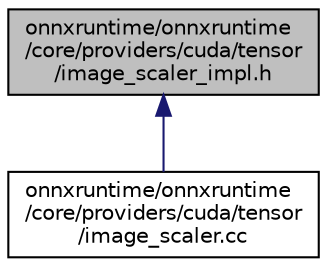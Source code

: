 digraph "onnxruntime/onnxruntime/core/providers/cuda/tensor/image_scaler_impl.h"
{
  edge [fontname="Helvetica",fontsize="10",labelfontname="Helvetica",labelfontsize="10"];
  node [fontname="Helvetica",fontsize="10",shape=record];
  Node7 [label="onnxruntime/onnxruntime\l/core/providers/cuda/tensor\l/image_scaler_impl.h",height=0.2,width=0.4,color="black", fillcolor="grey75", style="filled", fontcolor="black"];
  Node7 -> Node8 [dir="back",color="midnightblue",fontsize="10",style="solid",fontname="Helvetica"];
  Node8 [label="onnxruntime/onnxruntime\l/core/providers/cuda/tensor\l/image_scaler.cc",height=0.2,width=0.4,color="black", fillcolor="white", style="filled",URL="$cuda_2tensor_2image__scaler_8cc.html"];
}
